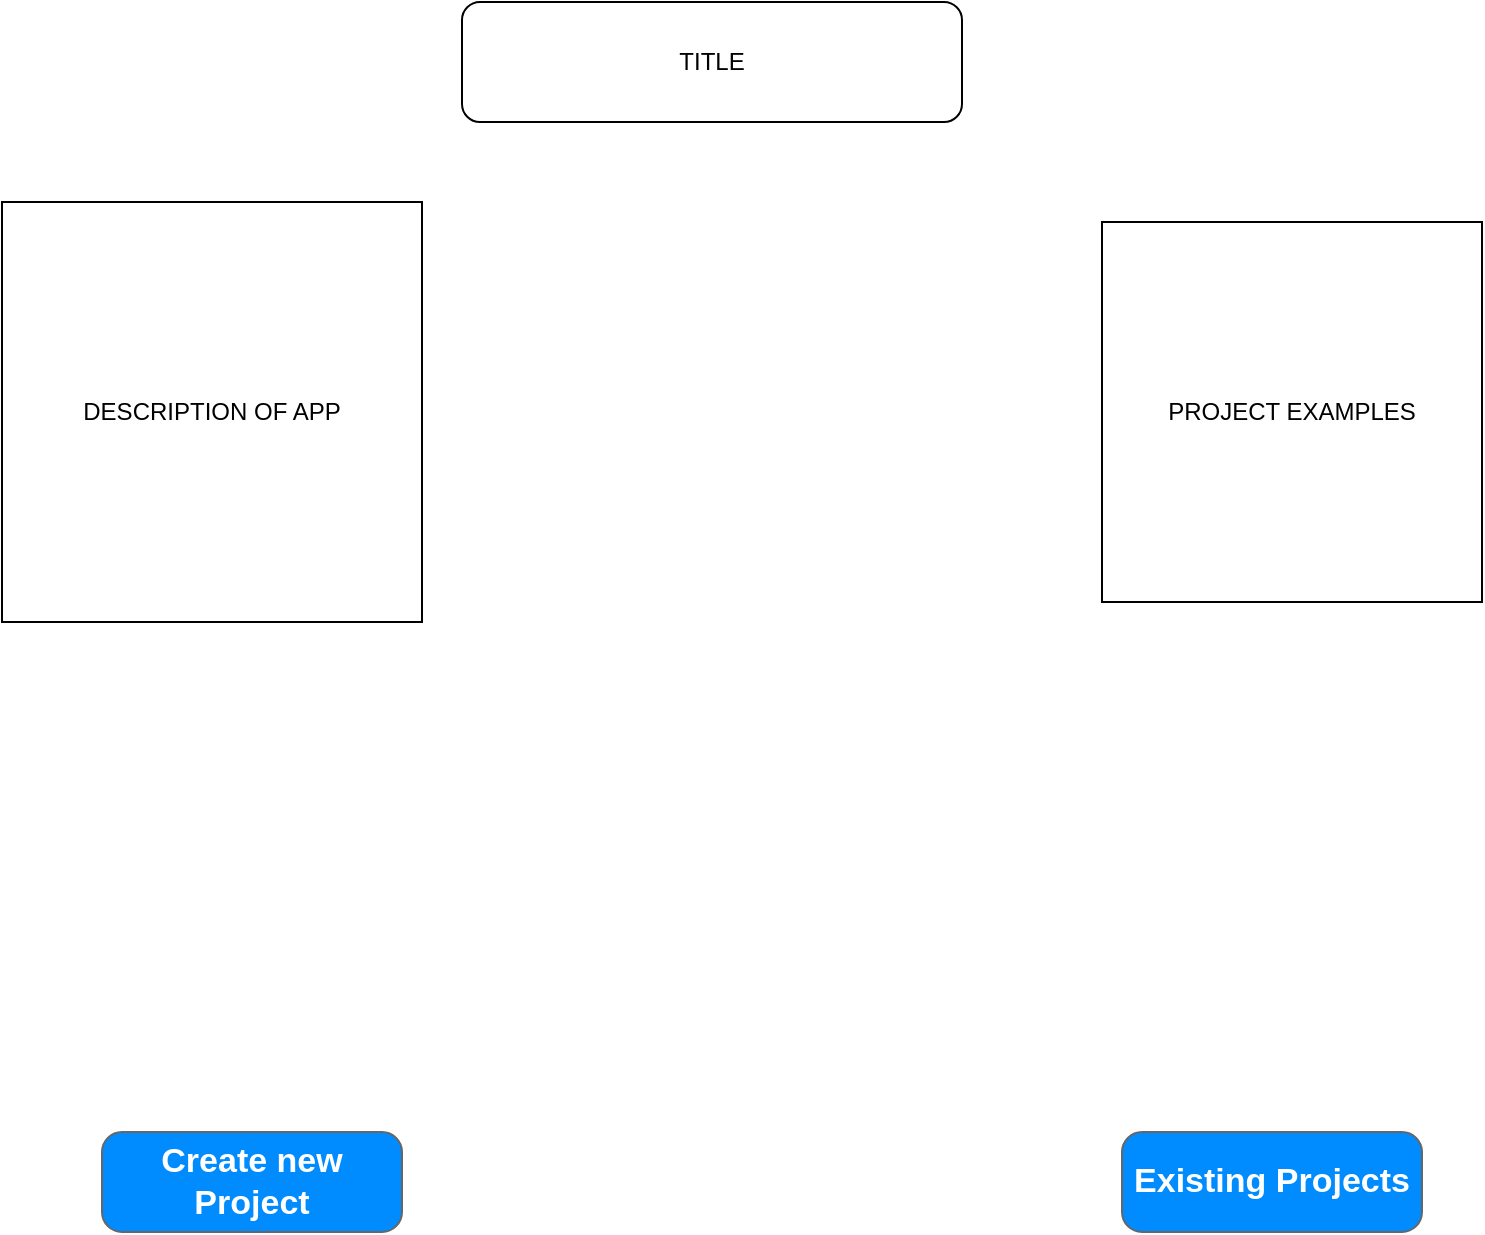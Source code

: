 <mxfile pages="5">
    <diagram id="PMsA7TqoCFQgQ1k8eyfA" name="LANDING/WELCOME PG">
        <mxGraphModel dx="244" dy="519" grid="1" gridSize="10" guides="1" tooltips="1" connect="1" arrows="1" fold="1" page="1" pageScale="1" pageWidth="850" pageHeight="1100" math="0" shadow="0">
            <root>
                <mxCell id="0"/>
                <mxCell id="1" parent="0"/>
                <mxCell id="PFoel_EwjyQaDbPDVfQ5-1" value="TITLE" style="rounded=1;whiteSpace=wrap;html=1;" parent="1" vertex="1">
                    <mxGeometry x="280" y="30" width="250" height="60" as="geometry"/>
                </mxCell>
                <mxCell id="PFoel_EwjyQaDbPDVfQ5-2" value="DESCRIPTION OF APP" style="whiteSpace=wrap;html=1;aspect=fixed;" parent="1" vertex="1">
                    <mxGeometry x="50" y="130" width="210" height="210" as="geometry"/>
                </mxCell>
                <mxCell id="PFoel_EwjyQaDbPDVfQ5-3" value="PROJECT EXAMPLES" style="whiteSpace=wrap;html=1;aspect=fixed;" parent="1" vertex="1">
                    <mxGeometry x="600" y="140" width="190" height="190" as="geometry"/>
                </mxCell>
                <mxCell id="TnKCLyxgvV-MJMx_SBn_-1" value="Existing Projects" style="strokeWidth=1;shadow=0;dashed=0;align=center;html=1;shape=mxgraph.mockup.buttons.button;strokeColor=#666666;fontColor=#ffffff;mainText=;buttonStyle=round;fontSize=17;fontStyle=1;fillColor=#008cff;whiteSpace=wrap;" parent="1" vertex="1">
                    <mxGeometry x="610" y="595" width="150" height="50" as="geometry"/>
                </mxCell>
                <mxCell id="TnKCLyxgvV-MJMx_SBn_-2" value="Create new Project" style="strokeWidth=1;shadow=0;dashed=0;align=center;html=1;shape=mxgraph.mockup.buttons.button;strokeColor=#666666;fontColor=#ffffff;mainText=;buttonStyle=round;fontSize=17;fontStyle=1;fillColor=#008cff;whiteSpace=wrap;" parent="1" vertex="1">
                    <mxGeometry x="100" y="595" width="150" height="50" as="geometry"/>
                </mxCell>
            </root>
        </mxGraphModel>
    </diagram>
    <diagram id="WJpgckN1hwqWxf1goeM9" name="NEW PAGE">
        <mxGraphModel dx="244" dy="519" grid="1" gridSize="10" guides="1" tooltips="1" connect="1" arrows="1" fold="1" page="1" pageScale="1" pageWidth="850" pageHeight="1100" math="0" shadow="0">
            <root>
                <mxCell id="rmmrh9NK9jjxioQfqaN7-0"/>
                <mxCell id="rmmrh9NK9jjxioQfqaN7-1" parent="rmmrh9NK9jjxioQfqaN7-0"/>
                <mxCell id="rmmrh9NK9jjxioQfqaN7-2" value="NEW PROJECT" style="rounded=0;whiteSpace=wrap;html=1;" parent="rmmrh9NK9jjxioQfqaN7-1" vertex="1">
                    <mxGeometry x="360" y="60" width="120" height="60" as="geometry"/>
                </mxCell>
                <mxCell id="oct4bLHW7cw9ld1-Ybmh-0" value="PROJECT NAME:&lt;br&gt;PROJECT DESCRIPTION:&lt;br&gt;TOOLS NEEDED:" style="text;html=1;strokeColor=none;fillColor=none;align=center;verticalAlign=middle;whiteSpace=wrap;rounded=0;" parent="rmmrh9NK9jjxioQfqaN7-1" vertex="1">
                    <mxGeometry x="20" y="170" width="210" height="70" as="geometry"/>
                </mxCell>
                <mxCell id="oct4bLHW7cw9ld1-Ybmh-1" value="&amp;nbsp;LIST OF&lt;br&gt;PRE-SET TOOLS" style="text;html=1;strokeColor=none;fillColor=none;align=center;verticalAlign=middle;whiteSpace=wrap;rounded=0;" parent="rmmrh9NK9jjxioQfqaN7-1" vertex="1">
                    <mxGeometry x="590" y="160" width="190" height="90" as="geometry"/>
                </mxCell>
                <mxCell id="oct4bLHW7cw9ld1-Ybmh-3" value="Default radio" style="html=1;shadow=0;dashed=0;shape=mxgraph.bootstrap.radioButton2;labelPosition=right;verticalLabelPosition=middle;align=left;verticalAlign=middle;gradientColor=#DEDEDE;fillColor=#EDEDED;checked=1;spacing=5;checkedFill=#0085FC;checkedStroke=#ffffff;sketch=0;" parent="rmmrh9NK9jjxioQfqaN7-1" vertex="1">
                    <mxGeometry x="670" y="230" width="10" height="10" as="geometry"/>
                </mxCell>
                <mxCell id="oct4bLHW7cw9ld1-Ybmh-7" value="ADD PROJECT" style="strokeWidth=1;shadow=0;dashed=0;align=center;html=1;shape=mxgraph.mockup.buttons.button;strokeColor=#666666;fontColor=#ffffff;mainText=;buttonStyle=round;fontSize=17;fontStyle=1;fillColor=#008cff;whiteSpace=wrap;" parent="rmmrh9NK9jjxioQfqaN7-1" vertex="1">
                    <mxGeometry x="360" y="590" width="150" height="50" as="geometry"/>
                </mxCell>
            </root>
        </mxGraphModel>
    </diagram>
    <diagram id="vgJvN3HpjFsdeskscHjY" name="INDEX PAGE">
        <mxGraphModel dx="244" dy="519" grid="1" gridSize="10" guides="1" tooltips="1" connect="1" arrows="1" fold="1" page="1" pageScale="1" pageWidth="850" pageHeight="1100" math="0" shadow="0">
            <root>
                <mxCell id="Rf___P9ga7Rpqtm6tPjR-0"/>
                <mxCell id="Rf___P9ga7Rpqtm6tPjR-1" parent="Rf___P9ga7Rpqtm6tPjR-0"/>
                <mxCell id="Rf___P9ga7Rpqtm6tPjR-2" value="CURRENT PROJECTS" style="rounded=1;whiteSpace=wrap;html=1;" parent="Rf___P9ga7Rpqtm6tPjR-1" vertex="1">
                    <mxGeometry x="380" y="20" width="120" height="60" as="geometry"/>
                </mxCell>
                <mxCell id="Rf___P9ga7Rpqtm6tPjR-3" value="PROJECT_1" style="swimlane;" parent="Rf___P9ga7Rpqtm6tPjR-1" vertex="1">
                    <mxGeometry x="30" y="120" width="200" height="200" as="geometry"/>
                </mxCell>
                <mxCell id="Rf___P9ga7Rpqtm6tPjR-8" value="&lt;h1&gt;&lt;span style=&quot;font-size: 12px ; font-weight: normal&quot;&gt;Lorem ipsum dolor sit amet, consectetur adipisicing elit, sed do eiusmod tempor incididunt ut labore et dolore magna aliqua.&lt;/span&gt;&lt;br&gt;&lt;/h1&gt;" style="text;html=1;strokeColor=none;fillColor=none;spacing=5;spacingTop=-20;whiteSpace=wrap;overflow=hidden;rounded=0;" parent="Rf___P9ga7Rpqtm6tPjR-3" vertex="1">
                    <mxGeometry y="30" width="200" height="130" as="geometry"/>
                </mxCell>
                <mxCell id="Rf___P9ga7Rpqtm6tPjR-9" value="PROGRESS" style="text;html=1;strokeColor=none;fillColor=none;align=center;verticalAlign=middle;whiteSpace=wrap;rounded=0;" parent="Rf___P9ga7Rpqtm6tPjR-3" vertex="1">
                    <mxGeometry y="160" width="170" height="30" as="geometry"/>
                </mxCell>
                <mxCell id="Rf___P9ga7Rpqtm6tPjR-4" value="PROJECT_2" style="swimlane;" parent="Rf___P9ga7Rpqtm6tPjR-1" vertex="1">
                    <mxGeometry x="320" y="120" width="200" height="200" as="geometry"/>
                </mxCell>
                <mxCell id="Rf___P9ga7Rpqtm6tPjR-10" value="PROGRESS" style="text;html=1;strokeColor=none;fillColor=none;align=center;verticalAlign=middle;whiteSpace=wrap;rounded=0;" parent="Rf___P9ga7Rpqtm6tPjR-4" vertex="1">
                    <mxGeometry x="15" y="160" width="170" height="30" as="geometry"/>
                </mxCell>
                <mxCell id="Rf___P9ga7Rpqtm6tPjR-13" value="&lt;h1&gt;&lt;span style=&quot;font-size: 12px ; font-weight: normal&quot;&gt;Lorem ipsum dolor sit amet, consectetur adipisicing elit, sed do eiusmod tempor incididunt ut labore et dolore magna aliqua.&lt;/span&gt;&lt;br&gt;&lt;/h1&gt;" style="text;html=1;strokeColor=none;fillColor=none;spacing=5;spacingTop=-20;whiteSpace=wrap;overflow=hidden;rounded=0;" parent="Rf___P9ga7Rpqtm6tPjR-4" vertex="1">
                    <mxGeometry y="30" width="200" height="130" as="geometry"/>
                </mxCell>
                <mxCell id="Rf___P9ga7Rpqtm6tPjR-5" value="PROJECT_3" style="swimlane;" parent="Rf___P9ga7Rpqtm6tPjR-1" vertex="1">
                    <mxGeometry x="600" y="120" width="200" height="200" as="geometry"/>
                </mxCell>
                <mxCell id="Rf___P9ga7Rpqtm6tPjR-11" value="PROGRESS" style="text;html=1;strokeColor=none;fillColor=none;align=center;verticalAlign=middle;whiteSpace=wrap;rounded=0;" parent="Rf___P9ga7Rpqtm6tPjR-5" vertex="1">
                    <mxGeometry x="10" y="160" width="170" height="30" as="geometry"/>
                </mxCell>
                <mxCell id="Rf___P9ga7Rpqtm6tPjR-14" value="&lt;h1&gt;&lt;span style=&quot;font-size: 12px ; font-weight: normal&quot;&gt;Lorem ipsum dolor sit amet, consectetur adipisicing elit, sed do eiusmod tempor incididunt ut labore et dolore magna aliqua.&lt;/span&gt;&lt;br&gt;&lt;/h1&gt;" style="text;html=1;strokeColor=none;fillColor=none;spacing=5;spacingTop=-20;whiteSpace=wrap;overflow=hidden;rounded=0;" parent="Rf___P9ga7Rpqtm6tPjR-5" vertex="1">
                    <mxGeometry x="-5" y="30" width="200" height="130" as="geometry"/>
                </mxCell>
                <mxCell id="Rf___P9ga7Rpqtm6tPjR-6" value="PROJECT_4" style="swimlane;" parent="Rf___P9ga7Rpqtm6tPjR-1" vertex="1">
                    <mxGeometry x="30" y="360" width="200" height="200" as="geometry"/>
                </mxCell>
                <mxCell id="Rf___P9ga7Rpqtm6tPjR-12" value="PROGRESS" style="text;html=1;strokeColor=none;fillColor=none;align=center;verticalAlign=middle;whiteSpace=wrap;rounded=0;" parent="Rf___P9ga7Rpqtm6tPjR-6" vertex="1">
                    <mxGeometry x="10" y="160" width="170" height="30" as="geometry"/>
                </mxCell>
                <mxCell id="Rf___P9ga7Rpqtm6tPjR-15" value="&lt;h1&gt;&lt;span style=&quot;font-size: 12px ; font-weight: normal&quot;&gt;Lorem ipsum dolor sit amet, consectetur adipisicing elit, sed do eiusmod tempor incididunt ut labore et dolore magna aliqua.&lt;/span&gt;&lt;br&gt;&lt;/h1&gt;" style="text;html=1;strokeColor=none;fillColor=none;spacing=5;spacingTop=-20;whiteSpace=wrap;overflow=hidden;rounded=0;" parent="Rf___P9ga7Rpqtm6tPjR-6" vertex="1">
                    <mxGeometry y="20" width="200" height="130" as="geometry"/>
                </mxCell>
            </root>
        </mxGraphModel>
    </diagram>
    <diagram id="tu_vgmvqEOU8fAitFhL5" name="SHOW PAGE">
        <mxGraphModel dx="244" dy="519" grid="1" gridSize="10" guides="1" tooltips="1" connect="1" arrows="1" fold="1" page="1" pageScale="1" pageWidth="850" pageHeight="1100" math="0" shadow="0">
            <root>
                <mxCell id="WUOztbAHU12fIQKmSk9C-0"/>
                <mxCell id="WUOztbAHU12fIQKmSk9C-1" parent="WUOztbAHU12fIQKmSk9C-0"/>
                <mxCell id="WUOztbAHU12fIQKmSk9C-2" value="PROJECT TITLE" style="rounded=1;whiteSpace=wrap;html=1;" parent="WUOztbAHU12fIQKmSk9C-1" vertex="1">
                    <mxGeometry x="360" y="50" width="200" height="60" as="geometry"/>
                </mxCell>
                <mxCell id="WUOztbAHU12fIQKmSk9C-4" value="" style="swimlane;startSize=0;" parent="WUOztbAHU12fIQKmSk9C-1" vertex="1">
                    <mxGeometry x="120" y="180" width="620" height="270" as="geometry"/>
                </mxCell>
                <mxCell id="WUOztbAHU12fIQKmSk9C-5" value="DESCRIPTION" style="text;html=1;align=center;verticalAlign=middle;resizable=0;points=[];autosize=1;strokeColor=none;fillColor=none;" parent="WUOztbAHU12fIQKmSk9C-4" vertex="1">
                    <mxGeometry y="20" width="100" height="20" as="geometry"/>
                </mxCell>
                <mxCell id="WUOztbAHU12fIQKmSk9C-7" value="LIST OF TOOLS" style="text;html=1;strokeColor=none;fillColor=none;align=center;verticalAlign=middle;whiteSpace=wrap;rounded=0;" parent="WUOztbAHU12fIQKmSk9C-4" vertex="1">
                    <mxGeometry x="520" y="10" width="60" height="30" as="geometry"/>
                </mxCell>
                <mxCell id="WUOztbAHU12fIQKmSk9C-6" value="PROGRESS" style="text;html=1;strokeColor=none;fillColor=none;align=center;verticalAlign=middle;whiteSpace=wrap;rounded=0;" parent="WUOztbAHU12fIQKmSk9C-4" vertex="1">
                    <mxGeometry x="230" y="210" width="200" height="30" as="geometry"/>
                </mxCell>
                <mxCell id="y8S2QzlIRwceNMBF0ckJ-0" value="EDIT PROJECT" style="strokeWidth=1;shadow=0;dashed=0;align=center;html=1;shape=mxgraph.mockup.buttons.button;strokeColor=#666666;fontColor=#ffffff;mainText=;buttonStyle=round;fontSize=17;fontStyle=1;fillColor=#008cff;whiteSpace=wrap;" parent="WUOztbAHU12fIQKmSk9C-1" vertex="1">
                    <mxGeometry x="150" y="590" width="150" height="50" as="geometry"/>
                </mxCell>
                <mxCell id="y8S2QzlIRwceNMBF0ckJ-1" value="DELETE PROJECT" style="strokeWidth=1;shadow=0;dashed=0;align=center;html=1;shape=mxgraph.mockup.buttons.button;strokeColor=#b85450;mainText=;buttonStyle=round;fontSize=17;fontStyle=1;fillColor=#f8cecc;whiteSpace=wrap;" parent="WUOztbAHU12fIQKmSk9C-1" vertex="1">
                    <mxGeometry x="610" y="590" width="150" height="50" as="geometry"/>
                </mxCell>
            </root>
        </mxGraphModel>
    </diagram>
    <diagram id="7BF-d6Dl2PTo0vyM3Vmd" name="EDIT PAGE">
        <mxGraphModel dx="244" dy="519" grid="1" gridSize="10" guides="1" tooltips="1" connect="1" arrows="1" fold="1" page="1" pageScale="1" pageWidth="850" pageHeight="1100" math="0" shadow="0">
            <root>
                <mxCell id="8JgIJtmQY64FAI34JLKf-0"/>
                <mxCell id="8JgIJtmQY64FAI34JLKf-1" parent="8JgIJtmQY64FAI34JLKf-0"/>
                <mxCell id="8JgIJtmQY64FAI34JLKf-2" value="UPDATE PROJECT" style="rounded=1;whiteSpace=wrap;html=1;" parent="8JgIJtmQY64FAI34JLKf-1" vertex="1">
                    <mxGeometry x="365" y="20" width="120" height="60" as="geometry"/>
                </mxCell>
                <mxCell id="pHVjoMCmm1dQPtoC5RV5-0" value="PROJECT NAME:&lt;br&gt;PROJECT DESCRIPTION:&lt;br&gt;TOOLS NEEDED:" style="text;html=1;strokeColor=none;fillColor=none;align=center;verticalAlign=middle;whiteSpace=wrap;rounded=0;" parent="8JgIJtmQY64FAI34JLKf-1" vertex="1">
                    <mxGeometry x="60" y="140" width="210" height="70" as="geometry"/>
                </mxCell>
                <mxCell id="WbQ4y3PxCNezdWFiA3TU-0" value="&amp;nbsp;LIST OF&lt;br&gt;PRE-SET TOOLS" style="text;html=1;strokeColor=none;fillColor=none;align=center;verticalAlign=middle;whiteSpace=wrap;rounded=0;" parent="8JgIJtmQY64FAI34JLKf-1" vertex="1">
                    <mxGeometry x="640" y="140" width="190" height="90" as="geometry"/>
                </mxCell>
                <mxCell id="2NLHvgkFENlmle5uA-5d-0" value="Default radio" style="html=1;shadow=0;dashed=0;shape=mxgraph.bootstrap.radioButton2;labelPosition=right;verticalLabelPosition=middle;align=left;verticalAlign=middle;gradientColor=#DEDEDE;fillColor=#EDEDED;checked=1;spacing=5;checkedFill=#0085FC;checkedStroke=#ffffff;sketch=0;" parent="8JgIJtmQY64FAI34JLKf-1" vertex="1">
                    <mxGeometry x="700" y="240" width="10" height="10" as="geometry"/>
                </mxCell>
                <mxCell id="2NLHvgkFENlmle5uA-5d-1" value="Default radio" style="html=1;shadow=0;dashed=0;shape=mxgraph.bootstrap.radioButton2;labelPosition=right;verticalLabelPosition=middle;align=left;verticalAlign=middle;gradientColor=#DEDEDE;fillColor=#EDEDED;checked=1;spacing=5;checkedFill=#0085FC;checkedStroke=#ffffff;sketch=0;" parent="8JgIJtmQY64FAI34JLKf-1" vertex="1">
                    <mxGeometry x="700" y="270" width="10" height="10" as="geometry"/>
                </mxCell>
                <mxCell id="2NLHvgkFENlmle5uA-5d-2" value="Default radio" style="html=1;shadow=0;dashed=0;shape=mxgraph.bootstrap.radioButton2;labelPosition=right;verticalLabelPosition=middle;align=left;verticalAlign=middle;gradientColor=#DEDEDE;fillColor=#EDEDED;checked=1;spacing=5;checkedFill=#0085FC;checkedStroke=#ffffff;sketch=0;" parent="8JgIJtmQY64FAI34JLKf-1" vertex="1">
                    <mxGeometry x="700" y="300" width="10" height="10" as="geometry"/>
                </mxCell>
                <mxCell id="2NLHvgkFENlmle5uA-5d-4" value="UPDATE PROJECT" style="strokeWidth=1;shadow=0;dashed=0;align=center;html=1;shape=mxgraph.mockup.buttons.button;strokeColor=#666666;fontColor=#ffffff;mainText=;buttonStyle=round;fontSize=17;fontStyle=1;fillColor=#008cff;whiteSpace=wrap;" parent="8JgIJtmQY64FAI34JLKf-1" vertex="1">
                    <mxGeometry x="365" y="470" width="150" height="50" as="geometry"/>
                </mxCell>
            </root>
        </mxGraphModel>
    </diagram>
</mxfile>